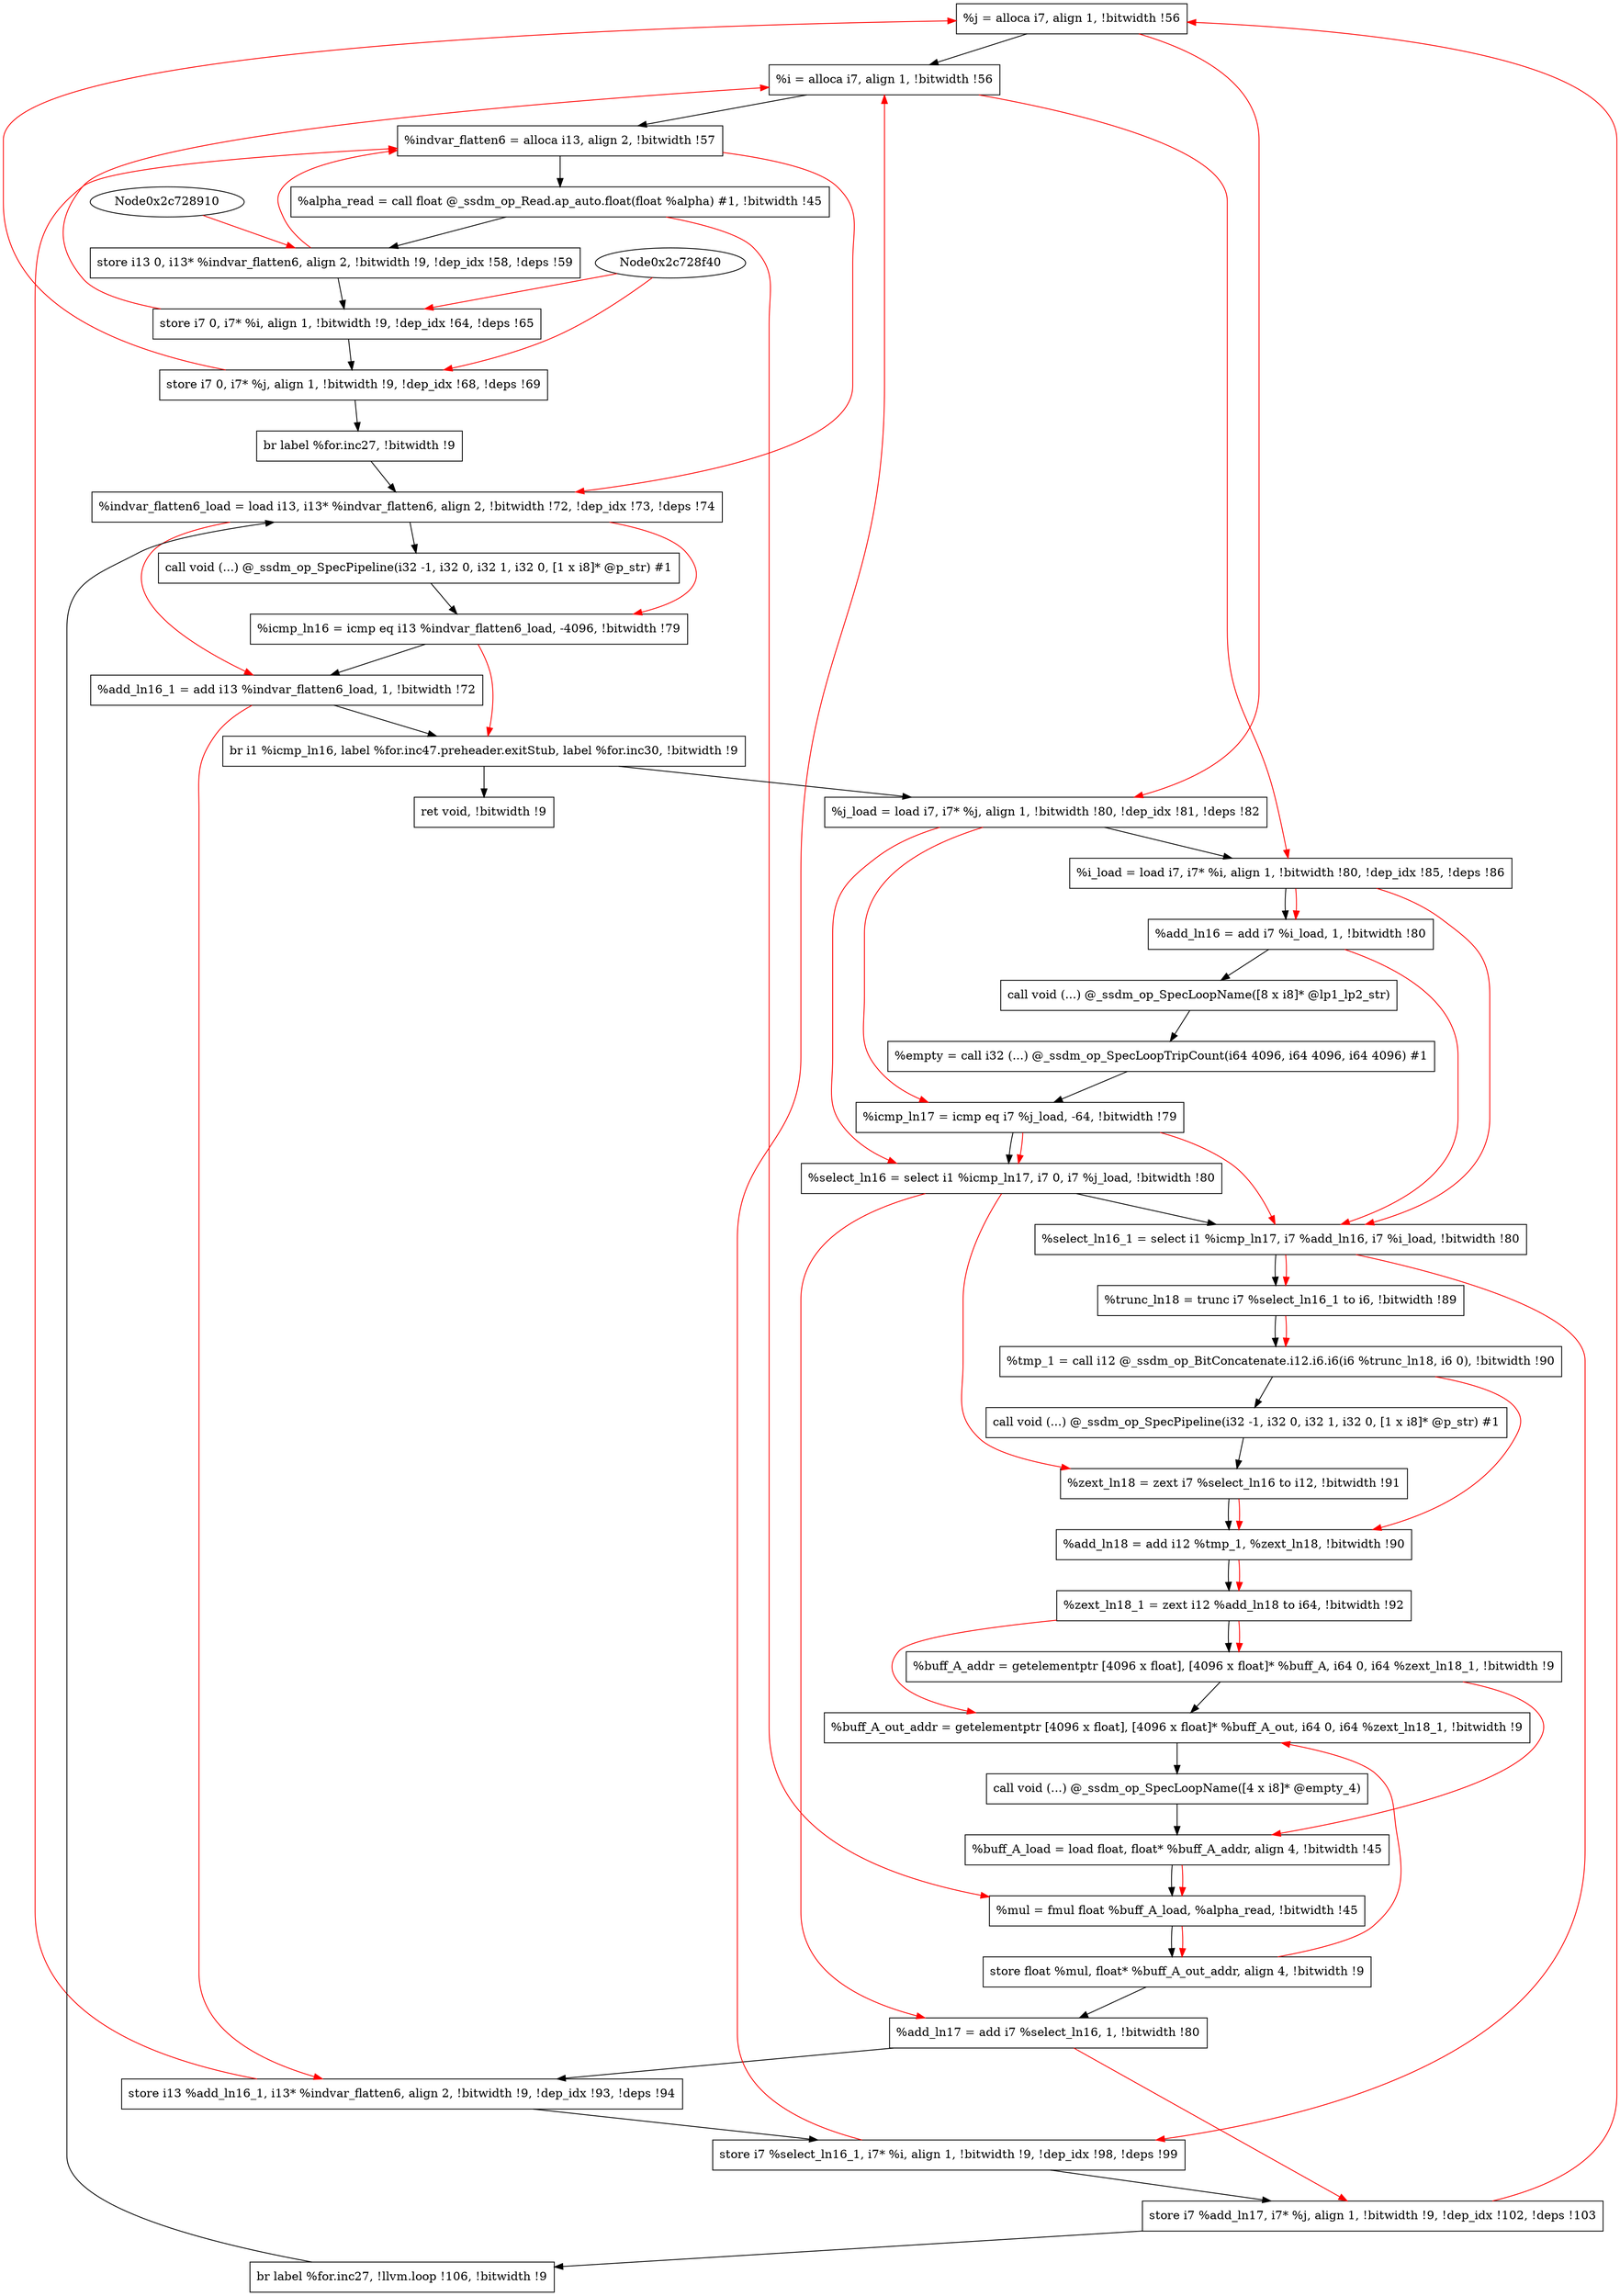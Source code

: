 digraph "DFG for 'aA_Pipeline_lp1_lp2' function" {
	Node0x2c736db0[shape=record, label="  %j = alloca i7, align 1, !bitwidth !56"];
	Node0x2c736e20[shape=record, label="  %i = alloca i7, align 1, !bitwidth !56"];
	Node0x2c736eb0[shape=record, label="  %indvar_flatten6 = alloca i13, align 2, !bitwidth !57"];
	Node0x2c7370a0[shape=record, label="  %alpha_read = call float @_ssdm_op_Read.ap_auto.float(float %alpha) #1, !bitwidth !45"];
	Node0x2c7371c0[shape=record, label="  store i13 0, i13* %indvar_flatten6, align 2, !bitwidth !9, !dep_idx !58, !deps !59"];
	Node0x2c7374b0[shape=record, label="  store i7 0, i7* %i, align 1, !bitwidth !9, !dep_idx !64, !deps !65"];
	Node0x2c7377c0[shape=record, label="  store i7 0, i7* %j, align 1, !bitwidth !9, !dep_idx !68, !deps !69"];
	Node0x2c737b00[shape=record, label="  br label %for.inc27, !bitwidth !9"];
	Node0x2c737ca0[shape=record, label="  ret void, !bitwidth !9"];
	Node0x2c737d10[shape=record, label="  %indvar_flatten6_load = load i13, i13* %indvar_flatten6, align 2, !bitwidth !72, !dep_idx !73, !deps !74"];
	Node0x2c738120[shape=record, label="  call void (...) @_ssdm_op_SpecPipeline(i32 -1, i32 0, i32 1, i32 0, [1 x i8]* @p_str) #1"];
	Node0x2c738230[shape=record, label="  %icmp_ln16 = icmp eq i13 %indvar_flatten6_load, -4096, !bitwidth !79"];
	Node0x2c7382f0[shape=record, label="  %add_ln16_1 = add i13 %indvar_flatten6_load, 1, !bitwidth !72"];
	Node0x2c7385c0[shape=record, label="  br i1 %icmp_ln16, label %for.inc47.preheader.exitStub, label %for.inc30, !bitwidth !9"];
	Node0x2c738630[shape=record, label="  %j_load = load i7, i7* %j, align 1, !bitwidth !80, !dep_idx !81, !deps !82"];
	Node0x2c738920[shape=record, label="  %i_load = load i7, i7* %i, align 1, !bitwidth !80, !dep_idx !85, !deps !86"];
	Node0x2c738c50[shape=record, label="  %add_ln16 = add i7 %i_load, 1, !bitwidth !80"];
	Node0x2c738d10[shape=record, label="  call void (...) @_ssdm_op_SpecLoopName([8 x i8]* @lp1_lp2_str)"];
	Node0x2c736c90[shape=record, label="  %empty = call i32 (...) @_ssdm_op_SpecLoopTripCount(i64 4096, i64 4096, i64 4096) #1"];
	Node0x2c738e90[shape=record, label="  %icmp_ln17 = icmp eq i7 %j_load, -64, !bitwidth !79"];
	Node0x2c738f40[shape=record, label="  %select_ln16 = select i1 %icmp_ln17, i7 0, i7 %j_load, !bitwidth !80"];
	Node0x2c738ff0[shape=record, label="  %select_ln16_1 = select i1 %icmp_ln17, i7 %add_ln16, i7 %i_load, !bitwidth !80"];
	Node0x2c739090[shape=record, label="  %trunc_ln18 = trunc i7 %select_ln16_1 to i6, !bitwidth !89"];
	Node0x2c72fe20[shape=record, label="  %tmp_1 = call i12 @_ssdm_op_BitConcatenate.i12.i6.i6(i6 %trunc_ln18, i6 0), !bitwidth !90"];
	Node0x2c72ff90[shape=record, label="  call void (...) @_ssdm_op_SpecPipeline(i32 -1, i32 0, i32 1, i32 0, [1 x i8]* @p_str) #1"];
	Node0x2c730080[shape=record, label="  %zext_ln18 = zext i7 %select_ln16 to i12, !bitwidth !91"];
	Node0x2c730110[shape=record, label="  %add_ln18 = add i12 %tmp_1, %zext_ln18, !bitwidth !90"];
	Node0x2c7304a0[shape=record, label="  %zext_ln18_1 = zext i12 %add_ln18 to i64, !bitwidth !92"];
	Node0x2c73a180[shape=record, label="  %buff_A_addr = getelementptr [4096 x float], [4096 x float]* %buff_A, i64 0, i64 %zext_ln18_1, !bitwidth !9"];
	Node0x2c73a270[shape=record, label="  %buff_A_out_addr = getelementptr [4096 x float], [4096 x float]* %buff_A_out, i64 0, i64 %zext_ln18_1, !bitwidth !9"];
	Node0x2c73a3a0[shape=record, label="  call void (...) @_ssdm_op_SpecLoopName([4 x i8]* @empty_4)"];
	Node0x2c73a470[shape=record, label="  %buff_A_load = load float, float* %buff_A_addr, align 4, !bitwidth !45"];
	Node0x2c73a500[shape=record, label="  %mul = fmul float %buff_A_load, %alpha_read, !bitwidth !45"];
	Node0x2c73a590[shape=record, label="  store float %mul, float* %buff_A_out_addr, align 4, !bitwidth !9"];
	Node0x2c73a620[shape=record, label="  %add_ln17 = add i7 %select_ln16, 1, !bitwidth !80"];
	Node0x2c732c50[shape=record, label="  store i13 %add_ln16_1, i13* %indvar_flatten6, align 2, !bitwidth !9, !dep_idx !93, !deps !94"];
	Node0x2c7294e0[shape=record, label="  store i7 %select_ln16_1, i7* %i, align 1, !bitwidth !9, !dep_idx !98, !deps !99"];
	Node0x2c7297f0[shape=record, label="  store i7 %add_ln17, i7* %j, align 1, !bitwidth !9, !dep_idx !102, !deps !103"];
	Node0x2c733590[shape=record, label="  br label %for.inc27, !llvm.loop !106, !bitwidth !9"];
	Node0x2c736db0 -> Node0x2c736e20
	Node0x2c736e20 -> Node0x2c736eb0
	Node0x2c736eb0 -> Node0x2c7370a0
	Node0x2c7370a0 -> Node0x2c7371c0
	Node0x2c7371c0 -> Node0x2c7374b0
	Node0x2c7374b0 -> Node0x2c7377c0
	Node0x2c7377c0 -> Node0x2c737b00
	Node0x2c737b00 -> Node0x2c737d10
	Node0x2c737d10 -> Node0x2c738120
	Node0x2c738120 -> Node0x2c738230
	Node0x2c738230 -> Node0x2c7382f0
	Node0x2c7382f0 -> Node0x2c7385c0
	Node0x2c7385c0 -> Node0x2c737ca0
	Node0x2c7385c0 -> Node0x2c738630
	Node0x2c738630 -> Node0x2c738920
	Node0x2c738920 -> Node0x2c738c50
	Node0x2c738c50 -> Node0x2c738d10
	Node0x2c738d10 -> Node0x2c736c90
	Node0x2c736c90 -> Node0x2c738e90
	Node0x2c738e90 -> Node0x2c738f40
	Node0x2c738f40 -> Node0x2c738ff0
	Node0x2c738ff0 -> Node0x2c739090
	Node0x2c739090 -> Node0x2c72fe20
	Node0x2c72fe20 -> Node0x2c72ff90
	Node0x2c72ff90 -> Node0x2c730080
	Node0x2c730080 -> Node0x2c730110
	Node0x2c730110 -> Node0x2c7304a0
	Node0x2c7304a0 -> Node0x2c73a180
	Node0x2c73a180 -> Node0x2c73a270
	Node0x2c73a270 -> Node0x2c73a3a0
	Node0x2c73a3a0 -> Node0x2c73a470
	Node0x2c73a470 -> Node0x2c73a500
	Node0x2c73a500 -> Node0x2c73a590
	Node0x2c73a590 -> Node0x2c73a620
	Node0x2c73a620 -> Node0x2c732c50
	Node0x2c732c50 -> Node0x2c7294e0
	Node0x2c7294e0 -> Node0x2c7297f0
	Node0x2c7297f0 -> Node0x2c733590
	Node0x2c733590 -> Node0x2c737d10
edge [color=red]
	Node0x2c728910 -> Node0x2c7371c0
	Node0x2c7371c0 -> Node0x2c736eb0
	Node0x2c728f40 -> Node0x2c7374b0
	Node0x2c7374b0 -> Node0x2c736e20
	Node0x2c728f40 -> Node0x2c7377c0
	Node0x2c7377c0 -> Node0x2c736db0
	Node0x2c736eb0 -> Node0x2c737d10
	Node0x2c737d10 -> Node0x2c738230
	Node0x2c737d10 -> Node0x2c7382f0
	Node0x2c738230 -> Node0x2c7385c0
	Node0x2c736db0 -> Node0x2c738630
	Node0x2c736e20 -> Node0x2c738920
	Node0x2c738920 -> Node0x2c738c50
	Node0x2c738630 -> Node0x2c738e90
	Node0x2c738e90 -> Node0x2c738f40
	Node0x2c738630 -> Node0x2c738f40
	Node0x2c738e90 -> Node0x2c738ff0
	Node0x2c738c50 -> Node0x2c738ff0
	Node0x2c738920 -> Node0x2c738ff0
	Node0x2c738ff0 -> Node0x2c739090
	Node0x2c739090 -> Node0x2c72fe20
	Node0x2c738f40 -> Node0x2c730080
	Node0x2c72fe20 -> Node0x2c730110
	Node0x2c730080 -> Node0x2c730110
	Node0x2c730110 -> Node0x2c7304a0
	Node0x2c7304a0 -> Node0x2c73a180
	Node0x2c7304a0 -> Node0x2c73a270
	Node0x2c73a180 -> Node0x2c73a470
	Node0x2c73a470 -> Node0x2c73a500
	Node0x2c7370a0 -> Node0x2c73a500
	Node0x2c73a500 -> Node0x2c73a590
	Node0x2c73a590 -> Node0x2c73a270
	Node0x2c738f40 -> Node0x2c73a620
	Node0x2c7382f0 -> Node0x2c732c50
	Node0x2c732c50 -> Node0x2c736eb0
	Node0x2c738ff0 -> Node0x2c7294e0
	Node0x2c7294e0 -> Node0x2c736e20
	Node0x2c73a620 -> Node0x2c7297f0
	Node0x2c7297f0 -> Node0x2c736db0
}
